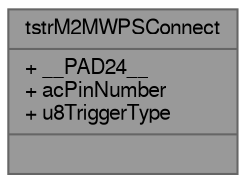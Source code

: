 digraph "tstrM2MWPSConnect"
{
 // LATEX_PDF_SIZE
  bgcolor="transparent";
  edge [fontname=FreeSans,fontsize=10,labelfontname=FreeSans,labelfontsize=10];
  node [fontname=FreeSans,fontsize=10,shape=box,height=0.2,width=0.4];
  Node1 [shape=record,label="{tstrM2MWPSConnect\n|+ __PAD24__\l+ acPinNumber\l+ u8TriggerType\l|}",height=0.2,width=0.4,color="gray40", fillcolor="grey60", style="filled", fontcolor="black",tooltip="WPS Configuration parameters."];
}
